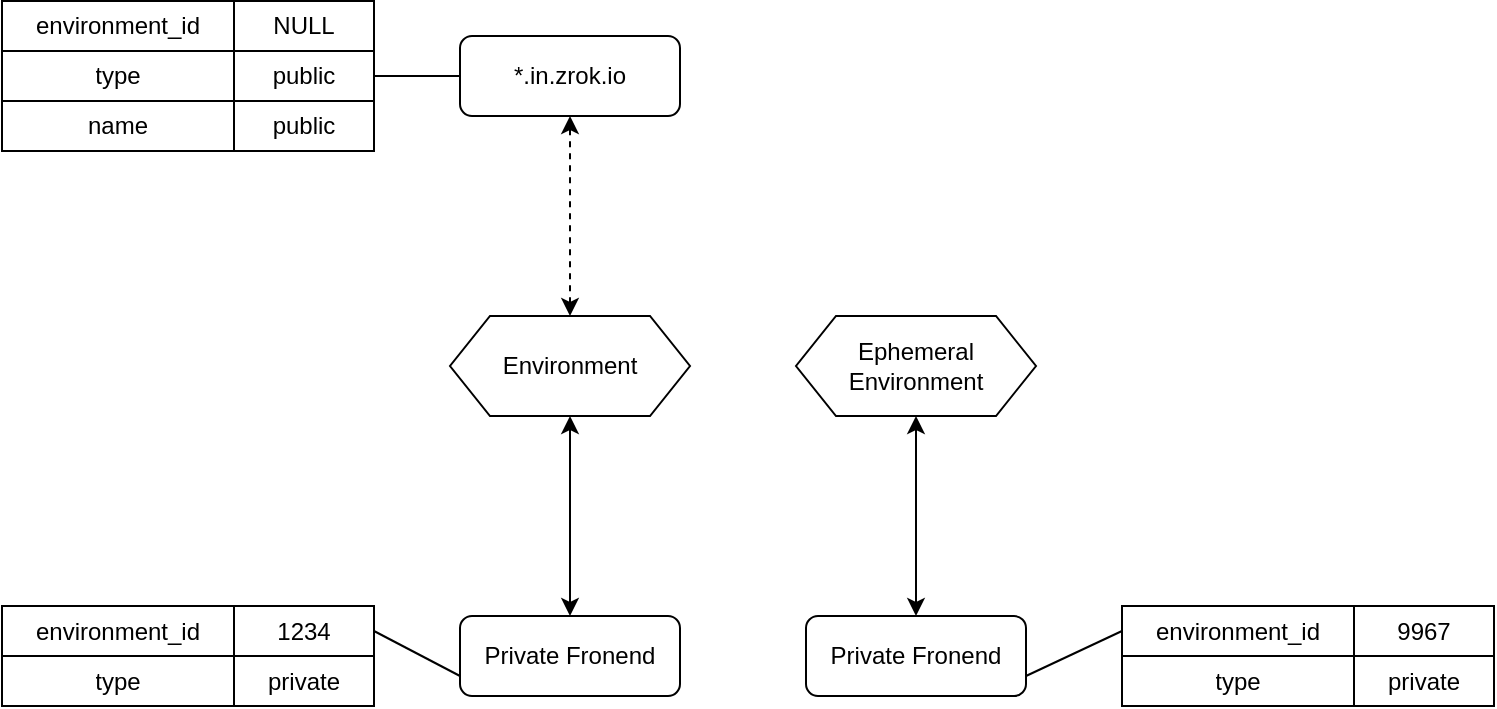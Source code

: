 <mxfile version="20.3.0" type="device"><diagram id="oqxypaCZoQuY0yNYre-9" name="Page-1"><mxGraphModel dx="1038" dy="659" grid="1" gridSize="10" guides="1" tooltips="1" connect="1" arrows="1" fold="1" page="1" pageScale="1" pageWidth="850" pageHeight="500" math="0" shadow="0"><root><mxCell id="0"/><mxCell id="1" parent="0"/><mxCell id="8v-Cq6LCKsPsZauSviBj-1" value="*.in.zrok.io" style="rounded=1;whiteSpace=wrap;html=1;" parent="1" vertex="1"><mxGeometry x="281" y="85" width="110" height="40" as="geometry"/></mxCell><mxCell id="8v-Cq6LCKsPsZauSviBj-3" value="" style="endArrow=classic;startArrow=classic;html=1;rounded=0;entryX=0.5;entryY=1;entryDx=0;entryDy=0;dashed=1;exitX=0.5;exitY=0;exitDx=0;exitDy=0;" parent="1" source="8v-Cq6LCKsPsZauSviBj-6" target="8v-Cq6LCKsPsZauSviBj-1" edge="1"><mxGeometry width="50" height="50" relative="1" as="geometry"><mxPoint x="336" y="215" as="sourcePoint"/><mxPoint x="511" y="265" as="targetPoint"/></mxGeometry></mxCell><mxCell id="8v-Cq6LCKsPsZauSviBj-4" value="Private Fronend" style="rounded=1;whiteSpace=wrap;html=1;" parent="1" vertex="1"><mxGeometry x="281" y="375" width="110" height="40" as="geometry"/></mxCell><mxCell id="8v-Cq6LCKsPsZauSviBj-5" value="" style="endArrow=classic;startArrow=classic;html=1;rounded=0;exitX=0.5;exitY=0;exitDx=0;exitDy=0;entryX=0.5;entryY=1;entryDx=0;entryDy=0;" parent="1" source="8v-Cq6LCKsPsZauSviBj-4" target="8v-Cq6LCKsPsZauSviBj-6" edge="1"><mxGeometry width="50" height="50" relative="1" as="geometry"><mxPoint x="521" y="375" as="sourcePoint"/><mxPoint x="337.92" y="277.64" as="targetPoint"/></mxGeometry></mxCell><mxCell id="8v-Cq6LCKsPsZauSviBj-6" value="Environment" style="shape=hexagon;perimeter=hexagonPerimeter2;whiteSpace=wrap;html=1;fixedSize=1;size=20;" parent="1" vertex="1"><mxGeometry x="276" y="225" width="120" height="50" as="geometry"/></mxCell><mxCell id="8v-Cq6LCKsPsZauSviBj-8" value="Ephemeral&lt;br&gt;Environment" style="shape=hexagon;perimeter=hexagonPerimeter2;whiteSpace=wrap;html=1;fixedSize=1;size=20;" parent="1" vertex="1"><mxGeometry x="449" y="225" width="120" height="50" as="geometry"/></mxCell><mxCell id="8v-Cq6LCKsPsZauSviBj-9" value="Private Fronend" style="rounded=1;whiteSpace=wrap;html=1;" parent="1" vertex="1"><mxGeometry x="454" y="375" width="110" height="40" as="geometry"/></mxCell><mxCell id="8v-Cq6LCKsPsZauSviBj-10" value="" style="endArrow=classic;startArrow=classic;html=1;rounded=0;entryX=0.5;entryY=1;entryDx=0;entryDy=0;exitX=0.5;exitY=0;exitDx=0;exitDy=0;" parent="1" source="8v-Cq6LCKsPsZauSviBj-9" target="8v-Cq6LCKsPsZauSviBj-8" edge="1"><mxGeometry width="50" height="50" relative="1" as="geometry"><mxPoint x="699" y="330" as="sourcePoint"/><mxPoint x="749" y="280" as="targetPoint"/></mxGeometry></mxCell><mxCell id="8v-Cq6LCKsPsZauSviBj-12" value="" style="shape=table;startSize=0;container=1;collapsible=0;childLayout=tableLayout;" parent="1" vertex="1"><mxGeometry x="52" y="67.5" width="186" height="75" as="geometry"/></mxCell><mxCell id="8v-Cq6LCKsPsZauSviBj-13" value="" style="shape=tableRow;horizontal=0;startSize=0;swimlaneHead=0;swimlaneBody=0;top=0;left=0;bottom=0;right=0;collapsible=0;dropTarget=0;fillColor=none;points=[[0,0.5],[1,0.5]];portConstraint=eastwest;" parent="8v-Cq6LCKsPsZauSviBj-12" vertex="1"><mxGeometry width="186" height="25" as="geometry"/></mxCell><mxCell id="8v-Cq6LCKsPsZauSviBj-14" value="environment_id" style="shape=partialRectangle;html=1;whiteSpace=wrap;connectable=0;overflow=hidden;fillColor=none;top=0;left=0;bottom=0;right=0;pointerEvents=1;align=center;" parent="8v-Cq6LCKsPsZauSviBj-13" vertex="1"><mxGeometry width="116" height="25" as="geometry"><mxRectangle width="116" height="25" as="alternateBounds"/></mxGeometry></mxCell><mxCell id="8v-Cq6LCKsPsZauSviBj-15" value="NULL" style="shape=partialRectangle;html=1;whiteSpace=wrap;connectable=0;overflow=hidden;fillColor=none;top=0;left=0;bottom=0;right=0;pointerEvents=1;" parent="8v-Cq6LCKsPsZauSviBj-13" vertex="1"><mxGeometry x="116" width="70" height="25" as="geometry"><mxRectangle width="70" height="25" as="alternateBounds"/></mxGeometry></mxCell><mxCell id="8v-Cq6LCKsPsZauSviBj-16" value="" style="shape=tableRow;horizontal=0;startSize=0;swimlaneHead=0;swimlaneBody=0;top=0;left=0;bottom=0;right=0;collapsible=0;dropTarget=0;fillColor=none;points=[[0,0.5],[1,0.5]];portConstraint=eastwest;" parent="8v-Cq6LCKsPsZauSviBj-12" vertex="1"><mxGeometry y="25" width="186" height="25" as="geometry"/></mxCell><mxCell id="8v-Cq6LCKsPsZauSviBj-17" value="type" style="shape=partialRectangle;html=1;whiteSpace=wrap;connectable=0;overflow=hidden;fillColor=none;top=0;left=0;bottom=0;right=0;pointerEvents=1;" parent="8v-Cq6LCKsPsZauSviBj-16" vertex="1"><mxGeometry width="116" height="25" as="geometry"><mxRectangle width="116" height="25" as="alternateBounds"/></mxGeometry></mxCell><mxCell id="8v-Cq6LCKsPsZauSviBj-18" value="public" style="shape=partialRectangle;html=1;whiteSpace=wrap;connectable=0;overflow=hidden;fillColor=none;top=0;left=0;bottom=0;right=0;pointerEvents=1;" parent="8v-Cq6LCKsPsZauSviBj-16" vertex="1"><mxGeometry x="116" width="70" height="25" as="geometry"><mxRectangle width="70" height="25" as="alternateBounds"/></mxGeometry></mxCell><mxCell id="qLXkCC6SBN2zB3pRi5zM-1" style="shape=tableRow;horizontal=0;startSize=0;swimlaneHead=0;swimlaneBody=0;top=0;left=0;bottom=0;right=0;collapsible=0;dropTarget=0;fillColor=none;points=[[0,0.5],[1,0.5]];portConstraint=eastwest;" vertex="1" parent="8v-Cq6LCKsPsZauSviBj-12"><mxGeometry y="50" width="186" height="25" as="geometry"/></mxCell><mxCell id="qLXkCC6SBN2zB3pRi5zM-2" value="name" style="shape=partialRectangle;html=1;whiteSpace=wrap;connectable=0;overflow=hidden;fillColor=none;top=0;left=0;bottom=0;right=0;pointerEvents=1;" vertex="1" parent="qLXkCC6SBN2zB3pRi5zM-1"><mxGeometry width="116" height="25" as="geometry"><mxRectangle width="116" height="25" as="alternateBounds"/></mxGeometry></mxCell><mxCell id="qLXkCC6SBN2zB3pRi5zM-3" value="public" style="shape=partialRectangle;html=1;whiteSpace=wrap;connectable=0;overflow=hidden;fillColor=none;top=0;left=0;bottom=0;right=0;pointerEvents=1;" vertex="1" parent="qLXkCC6SBN2zB3pRi5zM-1"><mxGeometry x="116" width="70" height="25" as="geometry"><mxRectangle width="70" height="25" as="alternateBounds"/></mxGeometry></mxCell><mxCell id="8v-Cq6LCKsPsZauSviBj-19" value="" style="endArrow=none;html=1;rounded=0;entryX=0;entryY=0.5;entryDx=0;entryDy=0;exitX=1;exitY=0.5;exitDx=0;exitDy=0;" parent="1" source="8v-Cq6LCKsPsZauSviBj-16" target="8v-Cq6LCKsPsZauSviBj-1" edge="1"><mxGeometry width="50" height="50" relative="1" as="geometry"><mxPoint x="112" y="280" as="sourcePoint"/><mxPoint x="162" y="230" as="targetPoint"/></mxGeometry></mxCell><mxCell id="8v-Cq6LCKsPsZauSviBj-20" value="" style="shape=table;startSize=0;container=1;collapsible=0;childLayout=tableLayout;" parent="1" vertex="1"><mxGeometry x="52" y="370" width="186" height="50" as="geometry"/></mxCell><mxCell id="8v-Cq6LCKsPsZauSviBj-21" value="" style="shape=tableRow;horizontal=0;startSize=0;swimlaneHead=0;swimlaneBody=0;top=0;left=0;bottom=0;right=0;collapsible=0;dropTarget=0;fillColor=none;points=[[0,0.5],[1,0.5]];portConstraint=eastwest;" parent="8v-Cq6LCKsPsZauSviBj-20" vertex="1"><mxGeometry width="186" height="25" as="geometry"/></mxCell><mxCell id="8v-Cq6LCKsPsZauSviBj-22" value="environment_id" style="shape=partialRectangle;html=1;whiteSpace=wrap;connectable=0;overflow=hidden;fillColor=none;top=0;left=0;bottom=0;right=0;pointerEvents=1;align=center;" parent="8v-Cq6LCKsPsZauSviBj-21" vertex="1"><mxGeometry width="116" height="25" as="geometry"><mxRectangle width="116" height="25" as="alternateBounds"/></mxGeometry></mxCell><mxCell id="8v-Cq6LCKsPsZauSviBj-23" value="1234" style="shape=partialRectangle;html=1;whiteSpace=wrap;connectable=0;overflow=hidden;fillColor=none;top=0;left=0;bottom=0;right=0;pointerEvents=1;" parent="8v-Cq6LCKsPsZauSviBj-21" vertex="1"><mxGeometry x="116" width="70" height="25" as="geometry"><mxRectangle width="70" height="25" as="alternateBounds"/></mxGeometry></mxCell><mxCell id="8v-Cq6LCKsPsZauSviBj-24" value="" style="shape=tableRow;horizontal=0;startSize=0;swimlaneHead=0;swimlaneBody=0;top=0;left=0;bottom=0;right=0;collapsible=0;dropTarget=0;fillColor=none;points=[[0,0.5],[1,0.5]];portConstraint=eastwest;" parent="8v-Cq6LCKsPsZauSviBj-20" vertex="1"><mxGeometry y="25" width="186" height="25" as="geometry"/></mxCell><mxCell id="8v-Cq6LCKsPsZauSviBj-25" value="type" style="shape=partialRectangle;html=1;whiteSpace=wrap;connectable=0;overflow=hidden;fillColor=none;top=0;left=0;bottom=0;right=0;pointerEvents=1;" parent="8v-Cq6LCKsPsZauSviBj-24" vertex="1"><mxGeometry width="116" height="25" as="geometry"><mxRectangle width="116" height="25" as="alternateBounds"/></mxGeometry></mxCell><mxCell id="8v-Cq6LCKsPsZauSviBj-26" value="private" style="shape=partialRectangle;html=1;whiteSpace=wrap;connectable=0;overflow=hidden;fillColor=none;top=0;left=0;bottom=0;right=0;pointerEvents=1;" parent="8v-Cq6LCKsPsZauSviBj-24" vertex="1"><mxGeometry x="116" width="70" height="25" as="geometry"><mxRectangle width="70" height="25" as="alternateBounds"/></mxGeometry></mxCell><mxCell id="8v-Cq6LCKsPsZauSviBj-27" value="" style="endArrow=none;html=1;rounded=0;entryX=0;entryY=0.75;entryDx=0;entryDy=0;exitX=1;exitY=0.5;exitDx=0;exitDy=0;" parent="1" source="8v-Cq6LCKsPsZauSviBj-21" target="8v-Cq6LCKsPsZauSviBj-4" edge="1"><mxGeometry width="50" height="50" relative="1" as="geometry"><mxPoint x="272" y="510" as="sourcePoint"/><mxPoint x="322" y="460" as="targetPoint"/></mxGeometry></mxCell><mxCell id="8v-Cq6LCKsPsZauSviBj-28" value="" style="shape=table;startSize=0;container=1;collapsible=0;childLayout=tableLayout;" parent="1" vertex="1"><mxGeometry x="612" y="370" width="186" height="50" as="geometry"/></mxCell><mxCell id="8v-Cq6LCKsPsZauSviBj-29" value="" style="shape=tableRow;horizontal=0;startSize=0;swimlaneHead=0;swimlaneBody=0;top=0;left=0;bottom=0;right=0;collapsible=0;dropTarget=0;fillColor=none;points=[[0,0.5],[1,0.5]];portConstraint=eastwest;" parent="8v-Cq6LCKsPsZauSviBj-28" vertex="1"><mxGeometry width="186" height="25" as="geometry"/></mxCell><mxCell id="8v-Cq6LCKsPsZauSviBj-30" value="environment_id" style="shape=partialRectangle;html=1;whiteSpace=wrap;connectable=0;overflow=hidden;fillColor=none;top=0;left=0;bottom=0;right=0;pointerEvents=1;align=center;" parent="8v-Cq6LCKsPsZauSviBj-29" vertex="1"><mxGeometry width="116" height="25" as="geometry"><mxRectangle width="116" height="25" as="alternateBounds"/></mxGeometry></mxCell><mxCell id="8v-Cq6LCKsPsZauSviBj-31" value="9967" style="shape=partialRectangle;html=1;whiteSpace=wrap;connectable=0;overflow=hidden;fillColor=none;top=0;left=0;bottom=0;right=0;pointerEvents=1;" parent="8v-Cq6LCKsPsZauSviBj-29" vertex="1"><mxGeometry x="116" width="70" height="25" as="geometry"><mxRectangle width="70" height="25" as="alternateBounds"/></mxGeometry></mxCell><mxCell id="8v-Cq6LCKsPsZauSviBj-32" value="" style="shape=tableRow;horizontal=0;startSize=0;swimlaneHead=0;swimlaneBody=0;top=0;left=0;bottom=0;right=0;collapsible=0;dropTarget=0;fillColor=none;points=[[0,0.5],[1,0.5]];portConstraint=eastwest;" parent="8v-Cq6LCKsPsZauSviBj-28" vertex="1"><mxGeometry y="25" width="186" height="25" as="geometry"/></mxCell><mxCell id="8v-Cq6LCKsPsZauSviBj-33" value="type" style="shape=partialRectangle;html=1;whiteSpace=wrap;connectable=0;overflow=hidden;fillColor=none;top=0;left=0;bottom=0;right=0;pointerEvents=1;" parent="8v-Cq6LCKsPsZauSviBj-32" vertex="1"><mxGeometry width="116" height="25" as="geometry"><mxRectangle width="116" height="25" as="alternateBounds"/></mxGeometry></mxCell><mxCell id="8v-Cq6LCKsPsZauSviBj-34" value="private" style="shape=partialRectangle;html=1;whiteSpace=wrap;connectable=0;overflow=hidden;fillColor=none;top=0;left=0;bottom=0;right=0;pointerEvents=1;" parent="8v-Cq6LCKsPsZauSviBj-32" vertex="1"><mxGeometry x="116" width="70" height="25" as="geometry"><mxRectangle width="70" height="25" as="alternateBounds"/></mxGeometry></mxCell><mxCell id="8v-Cq6LCKsPsZauSviBj-35" value="" style="endArrow=none;html=1;rounded=0;entryX=0;entryY=0.5;entryDx=0;entryDy=0;exitX=1;exitY=0.75;exitDx=0;exitDy=0;" parent="1" source="8v-Cq6LCKsPsZauSviBj-9" target="8v-Cq6LCKsPsZauSviBj-29" edge="1"><mxGeometry width="50" height="50" relative="1" as="geometry"><mxPoint x="592" y="530" as="sourcePoint"/><mxPoint x="642" y="480" as="targetPoint"/></mxGeometry></mxCell></root></mxGraphModel></diagram></mxfile>